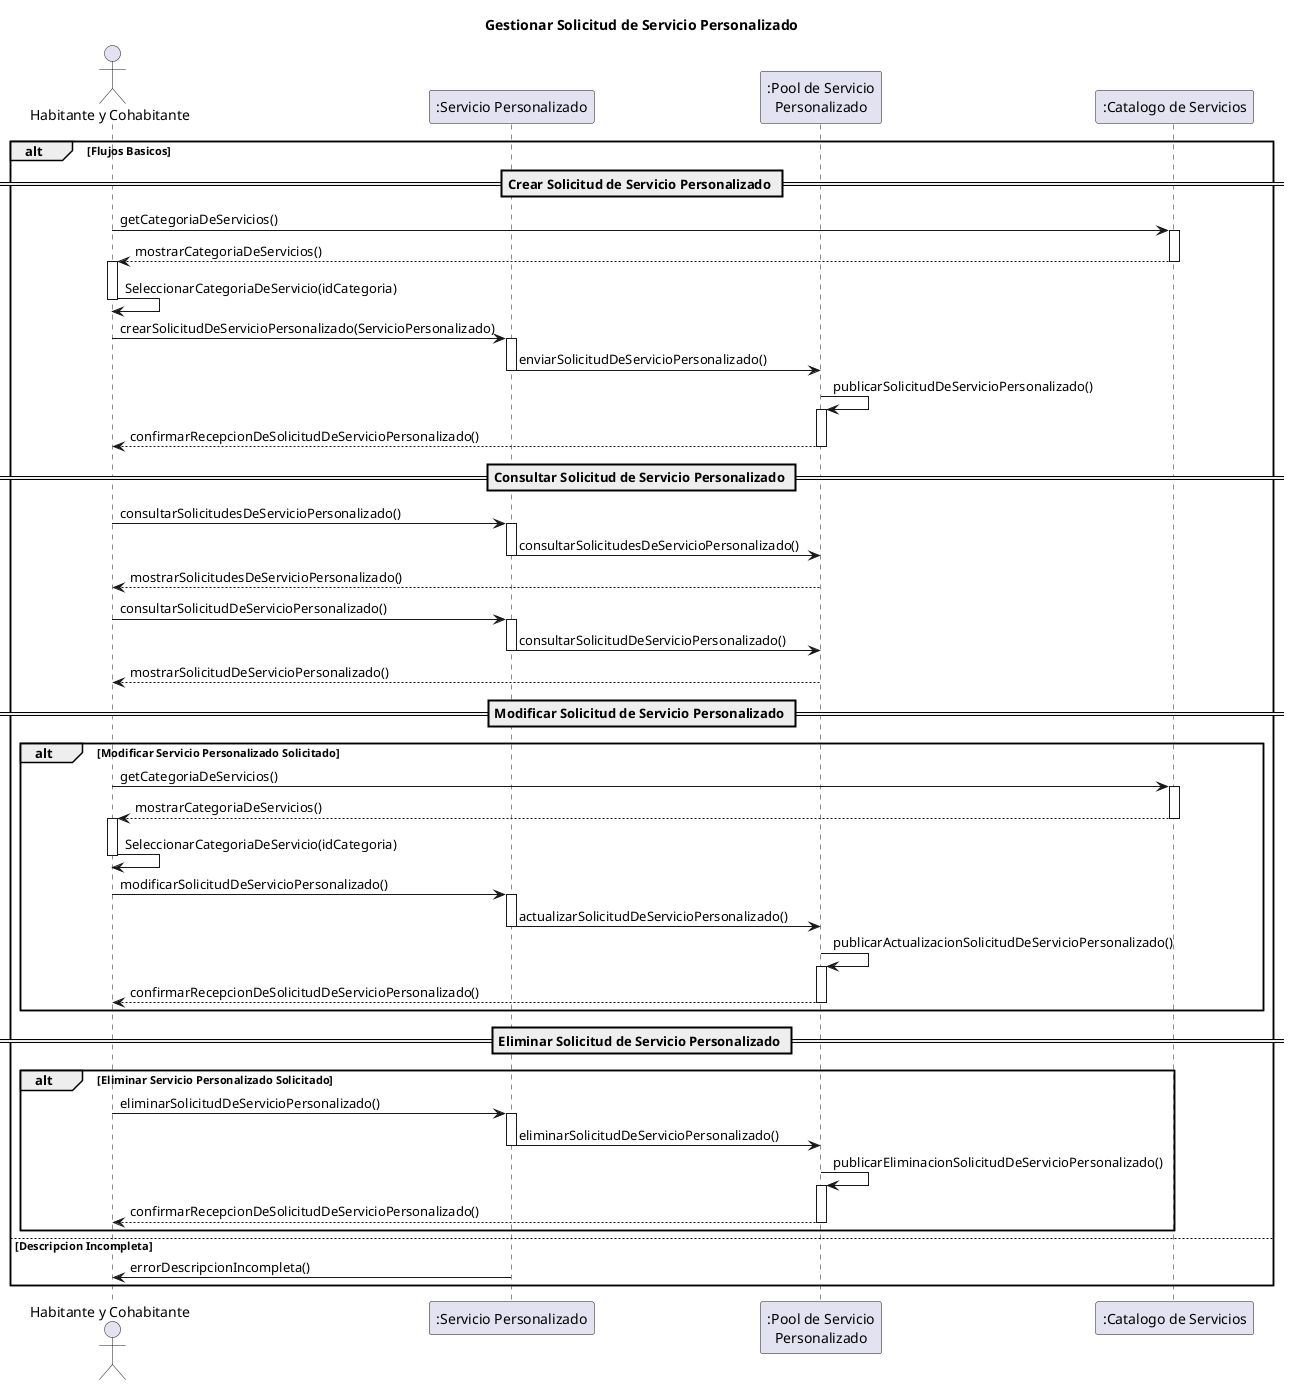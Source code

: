@startuml

title Gestionar Solicitud de Servicio Personalizado

actor "Habitante y Cohabitante" as Habitante

participant ":Servicio Personalizado" as Servicio
participant ":Pool de Servicio\nPersonalizado" as Pool
participant ":Catalogo de Servicios" as Catalogo

alt Flujos Basicos
' CREAR
    == Crear Solicitud de Servicio Personalizado ==
    Habitante -> Catalogo : getCategoriaDeServicios()
    activate Catalogo
    Catalogo --> Habitante : mostrarCategoriaDeServicios()
    deactivate Catalogo
    activate Habitante
    Habitante -> Habitante : SeleccionarCategoriaDeServicio(idCategoria)
    deactivate Habitante
    Habitante -> Servicio : crearSolicitudDeServicioPersonalizado(ServicioPersonalizado)
    activate Servicio
    Servicio -> Pool : enviarSolicitudDeServicioPersonalizado()
    deactivate Servicio
    Pool -> Pool : publicarSolicitudDeServicioPersonalizado()
    activate Pool
    Pool --> Habitante : confirmarRecepcionDeSolicitudDeServicioPersonalizado()
    deactivate Pool

    ' QUERY
    == Consultar Solicitud de Servicio Personalizado ==
    Habitante -> Servicio : consultarSolicitudesDeServicioPersonalizado()
    activate Servicio
    Servicio -> Pool : consultarSolicitudesDeServicioPersonalizado()
    deactivate Servicio
    Pool --> Habitante : mostrarSolicitudesDeServicioPersonalizado()
    deactivate Pool

    Habitante -> Servicio : consultarSolicitudDeServicioPersonalizado()
    activate Servicio
    Servicio -> Pool : consultarSolicitudDeServicioPersonalizado()
    deactivate Servicio
    Pool --> Habitante : mostrarSolicitudDeServicioPersonalizado()
    deactivate Pool



    ' CAMINOS ALTERNATIVO
    == Modificar Solicitud de Servicio Personalizado ==
    alt Modificar Servicio Personalizado Solicitado
        Habitante -> Catalogo : getCategoriaDeServicios()
        activate Catalogo
        Catalogo --> Habitante : mostrarCategoriaDeServicios()
        deactivate Catalogo
        activate Habitante
        Habitante -> Habitante : SeleccionarCategoriaDeServicio(idCategoria)
        deactivate Habitante
        Habitante -> Servicio : modificarSolicitudDeServicioPersonalizado()
        activate Servicio
        Servicio -> Pool : actualizarSolicitudDeServicioPersonalizado()
        deactivate Servicio
        Pool -> Pool : publicarActualizacionSolicitudDeServicioPersonalizado()
        activate Pool
        Pool --> Habitante : confirmarRecepcionDeSolicitudDeServicioPersonalizado()
        deactivate Pool
    end

    == Eliminar Solicitud de Servicio Personalizado ==
    alt Eliminar Servicio Personalizado Solicitado
        Habitante -> Servicio : eliminarSolicitudDeServicioPersonalizado()
        activate Servicio
        Servicio -> Pool : eliminarSolicitudDeServicioPersonalizado()
        deactivate Servicio
        Pool -> Pool : publicarEliminacionSolicitudDeServicioPersonalizado()
        activate Pool
        Pool --> Habitante : confirmarRecepcionDeSolicitudDeServicioPersonalizado()
        deactivate Pool
    end
else Descripcion Incompleta
    Servicio -> Habitante : errorDescripcionIncompleta()
end


@enduml
